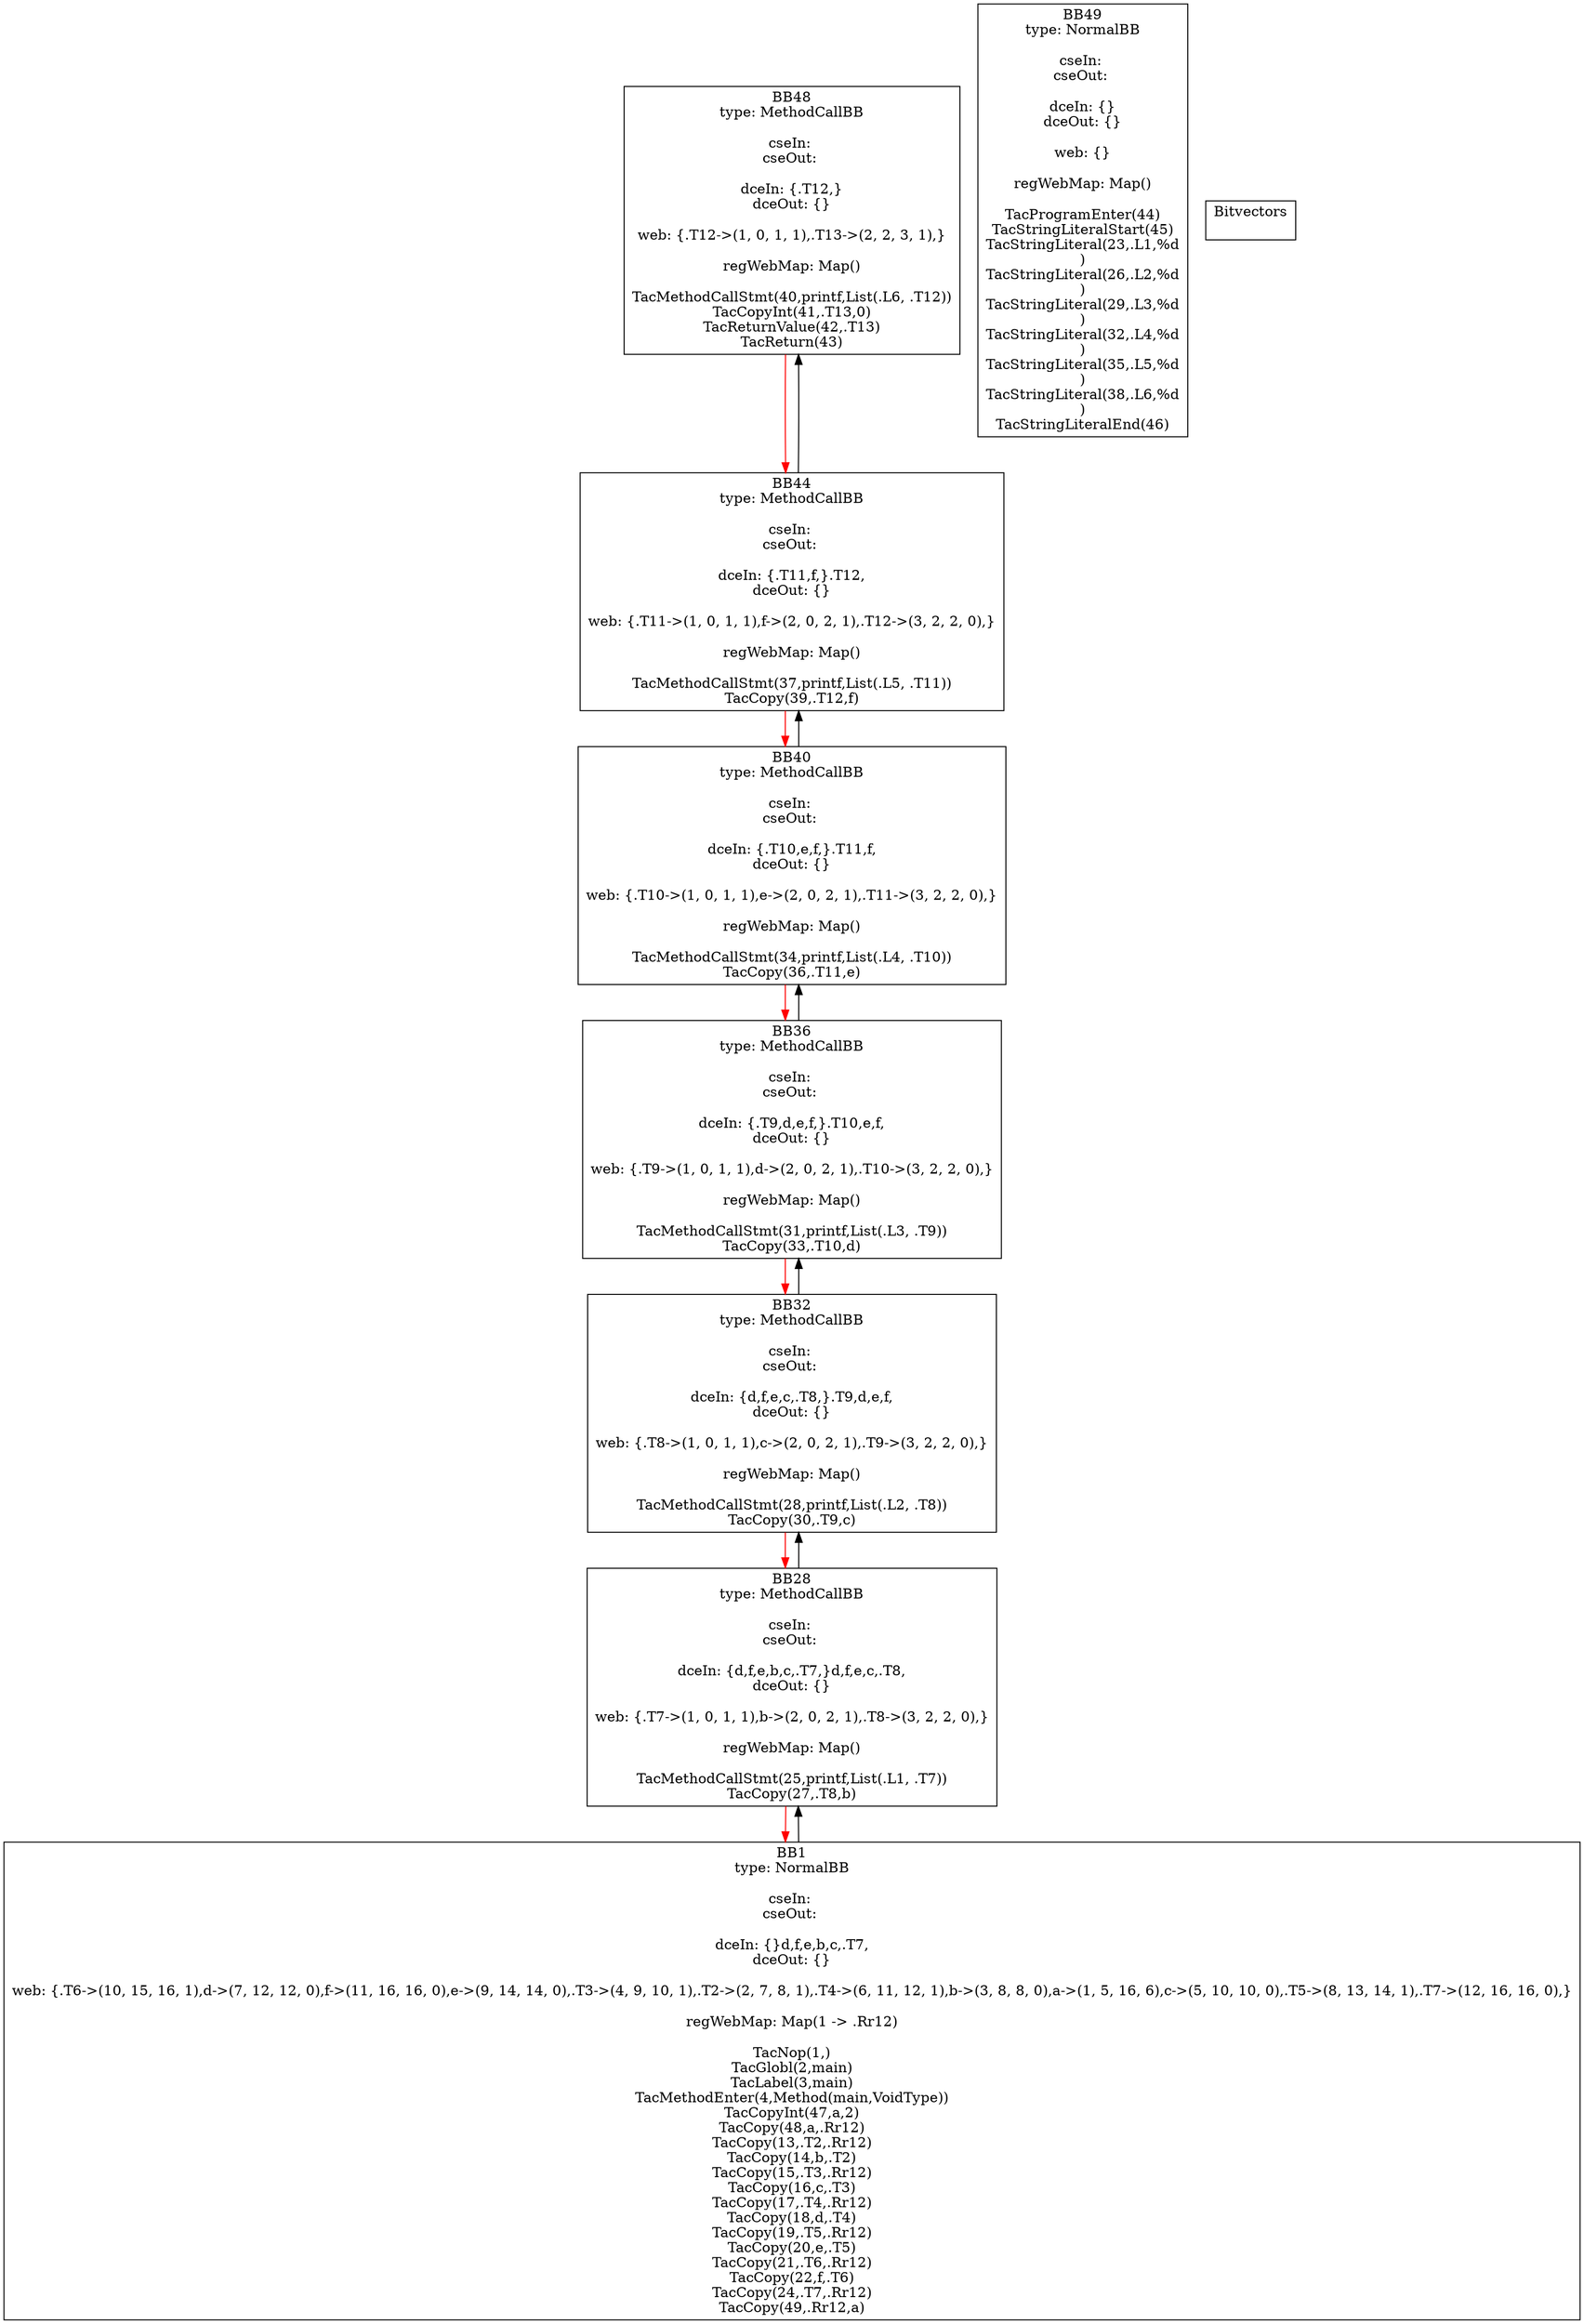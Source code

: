digraph G {
	BB48 [shape=box,label="BB48\ntype: MethodCallBB\n\ncseIn: \ncseOut: \n\ndceIn: {.T12,}\ndceOut: {}\n\nweb: {.T12->(1, 0, 1, 1),.T13->(2, 2, 3, 1),}\n\nregWebMap: Map()\n\nTacMethodCallStmt(40,printf,List(.L6, .T12))\nTacCopyInt(41,.T13,0)\nTacReturnValue(42,.T13)\nTacReturn(43)"];
	BB1 [shape=box,label="BB1\ntype: NormalBB\n\ncseIn: \ncseOut: \n\ndceIn: {}d,f,e,b,c,.T7,\ndceOut: {}\n\nweb: {.T6->(10, 15, 16, 1),d->(7, 12, 12, 0),f->(11, 16, 16, 0),e->(9, 14, 14, 0),.T3->(4, 9, 10, 1),.T2->(2, 7, 8, 1),.T4->(6, 11, 12, 1),b->(3, 8, 8, 0),a->(1, 5, 16, 6),c->(5, 10, 10, 0),.T5->(8, 13, 14, 1),.T7->(12, 16, 16, 0),}\n\nregWebMap: Map(1 -> .Rr12)\n\nTacNop(1,)\nTacGlobl(2,main)\nTacLabel(3,main)\nTacMethodEnter(4,Method(main,VoidType))\nTacCopyInt(47,a,2)\nTacCopy(48,a,.Rr12)\nTacCopy(13,.T2,.Rr12)\nTacCopy(14,b,.T2)\nTacCopy(15,.T3,.Rr12)\nTacCopy(16,c,.T3)\nTacCopy(17,.T4,.Rr12)\nTacCopy(18,d,.T4)\nTacCopy(19,.T5,.Rr12)\nTacCopy(20,e,.T5)\nTacCopy(21,.T6,.Rr12)\nTacCopy(22,f,.T6)\nTacCopy(24,.T7,.Rr12)\nTacCopy(49,.Rr12,a)"];
	BB1 -> BB28;
	BB28 [shape=box,label="BB28\ntype: MethodCallBB\n\ncseIn: \ncseOut: \n\ndceIn: {d,f,e,b,c,.T7,}d,f,e,c,.T8,\ndceOut: {}\n\nweb: {.T7->(1, 0, 1, 1),b->(2, 0, 2, 1),.T8->(3, 2, 2, 0),}\n\nregWebMap: Map()\n\nTacMethodCallStmt(25,printf,List(.L1, .T7))\nTacCopy(27,.T8,b)"];
	BB28 -> BB32;
	BB36 [shape=box,label="BB36\ntype: MethodCallBB\n\ncseIn: \ncseOut: \n\ndceIn: {.T9,d,e,f,}.T10,e,f,\ndceOut: {}\n\nweb: {.T9->(1, 0, 1, 1),d->(2, 0, 2, 1),.T10->(3, 2, 2, 0),}\n\nregWebMap: Map()\n\nTacMethodCallStmt(31,printf,List(.L3, .T9))\nTacCopy(33,.T10,d)"];
	BB36 -> BB40;
	BB40 [shape=box,label="BB40\ntype: MethodCallBB\n\ncseIn: \ncseOut: \n\ndceIn: {.T10,e,f,}.T11,f,\ndceOut: {}\n\nweb: {.T10->(1, 0, 1, 1),e->(2, 0, 2, 1),.T11->(3, 2, 2, 0),}\n\nregWebMap: Map()\n\nTacMethodCallStmt(34,printf,List(.L4, .T10))\nTacCopy(36,.T11,e)"];
	BB40 -> BB44;
	BB32 [shape=box,label="BB32\ntype: MethodCallBB\n\ncseIn: \ncseOut: \n\ndceIn: {d,f,e,c,.T8,}.T9,d,e,f,\ndceOut: {}\n\nweb: {.T8->(1, 0, 1, 1),c->(2, 0, 2, 1),.T9->(3, 2, 2, 0),}\n\nregWebMap: Map()\n\nTacMethodCallStmt(28,printf,List(.L2, .T8))\nTacCopy(30,.T9,c)"];
	BB32 -> BB36;
	BB49 [shape=box,label="BB49\ntype: NormalBB\n\ncseIn: \ncseOut: \n\ndceIn: {}\ndceOut: {}\n\nweb: {}\n\nregWebMap: Map()\n\nTacProgramEnter(44)\nTacStringLiteralStart(45)\nTacStringLiteral(23,.L1,%d\n)\nTacStringLiteral(26,.L2,%d\n)\nTacStringLiteral(29,.L3,%d\n)\nTacStringLiteral(32,.L4,%d\n)\nTacStringLiteral(35,.L5,%d\n)\nTacStringLiteral(38,.L6,%d\n)\nTacStringLiteralEnd(46)"];
	BB44 [shape=box,label="BB44\ntype: MethodCallBB\n\ncseIn: \ncseOut: \n\ndceIn: {.T11,f,}.T12,\ndceOut: {}\n\nweb: {.T11->(1, 0, 1, 1),f->(2, 0, 2, 1),.T12->(3, 2, 2, 0),}\n\nregWebMap: Map()\n\nTacMethodCallStmt(37,printf,List(.L5, .T11))\nTacCopy(39,.T12,f)"];
	BB44 -> BB48;
	BB40 -> BB36 [color = red];
	BB28 -> BB1 [color = red];
	BB48 -> BB44 [color = red];
	BB36 -> BB32 [color = red];
	BB44 -> BB40 [color = red];
	BB32 -> BB28 [color = red];
	Legend [shape=box,label="Bitvectors\n\n"];}
